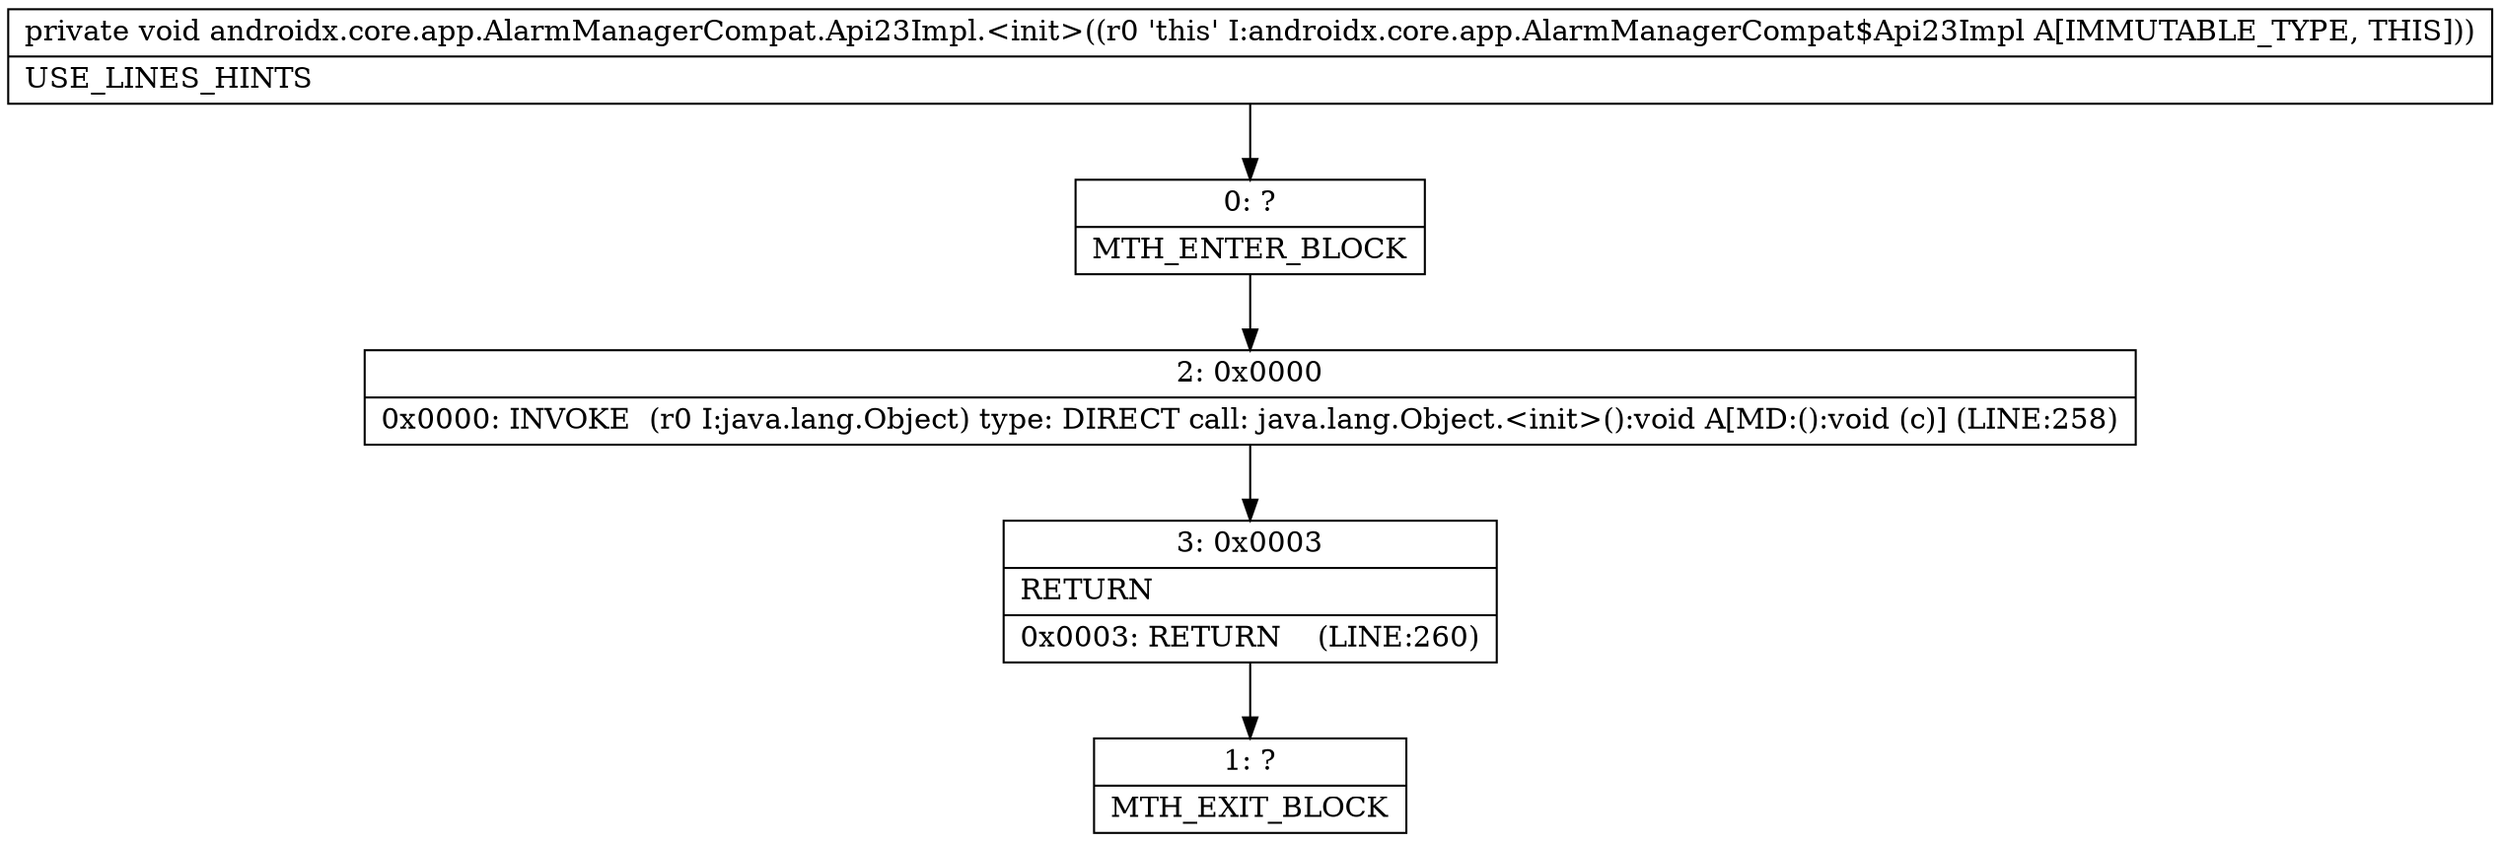 digraph "CFG forandroidx.core.app.AlarmManagerCompat.Api23Impl.\<init\>()V" {
Node_0 [shape=record,label="{0\:\ ?|MTH_ENTER_BLOCK\l}"];
Node_2 [shape=record,label="{2\:\ 0x0000|0x0000: INVOKE  (r0 I:java.lang.Object) type: DIRECT call: java.lang.Object.\<init\>():void A[MD:():void (c)] (LINE:258)\l}"];
Node_3 [shape=record,label="{3\:\ 0x0003|RETURN\l|0x0003: RETURN    (LINE:260)\l}"];
Node_1 [shape=record,label="{1\:\ ?|MTH_EXIT_BLOCK\l}"];
MethodNode[shape=record,label="{private void androidx.core.app.AlarmManagerCompat.Api23Impl.\<init\>((r0 'this' I:androidx.core.app.AlarmManagerCompat$Api23Impl A[IMMUTABLE_TYPE, THIS]))  | USE_LINES_HINTS\l}"];
MethodNode -> Node_0;Node_0 -> Node_2;
Node_2 -> Node_3;
Node_3 -> Node_1;
}

